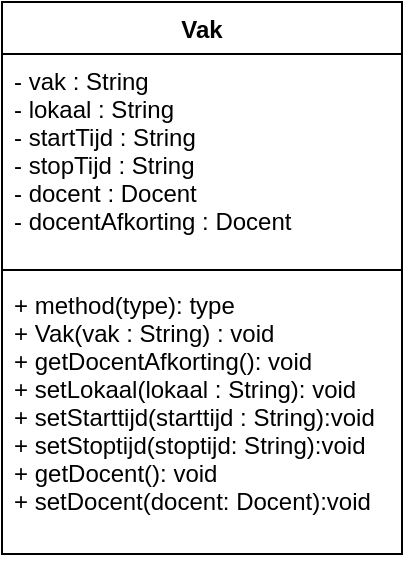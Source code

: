 <mxfile version="15.8.7" type="device"><diagram id="2RMVsTrKTENj-feokOjc" name="Page-1"><mxGraphModel dx="319" dy="606" grid="1" gridSize="10" guides="1" tooltips="1" connect="1" arrows="1" fold="1" page="1" pageScale="1" pageWidth="850" pageHeight="1100" math="0" shadow="0"><root><mxCell id="0"/><mxCell id="1" parent="0"/><mxCell id="nWHDYWys7COyzKh4862f-1" value="Vak" style="swimlane;fontStyle=1;align=center;verticalAlign=top;childLayout=stackLayout;horizontal=1;startSize=26;horizontalStack=0;resizeParent=1;resizeParentMax=0;resizeLast=0;collapsible=1;marginBottom=0;" vertex="1" parent="1"><mxGeometry x="340" y="400" width="200" height="276" as="geometry"/></mxCell><mxCell id="nWHDYWys7COyzKh4862f-2" value="- vak : String&#10;- lokaal : String&#10;- startTijd : String&#10;- stopTijd : String&#10;- docent : Docent&#10;- docentAfkorting : Docent" style="text;strokeColor=none;fillColor=none;align=left;verticalAlign=top;spacingLeft=4;spacingRight=4;overflow=hidden;rotatable=0;points=[[0,0.5],[1,0.5]];portConstraint=eastwest;" vertex="1" parent="nWHDYWys7COyzKh4862f-1"><mxGeometry y="26" width="200" height="104" as="geometry"/></mxCell><mxCell id="nWHDYWys7COyzKh4862f-3" value="" style="line;strokeWidth=1;fillColor=none;align=left;verticalAlign=middle;spacingTop=-1;spacingLeft=3;spacingRight=3;rotatable=0;labelPosition=right;points=[];portConstraint=eastwest;" vertex="1" parent="nWHDYWys7COyzKh4862f-1"><mxGeometry y="130" width="200" height="8" as="geometry"/></mxCell><mxCell id="nWHDYWys7COyzKh4862f-4" value="+ method(type): type&#10;+ Vak(vak : String) : void&#10;+ getDocentAfkorting(): void&#10;+ setLokaal(lokaal : String): void&#10;+ setStarttijd(starttijd : String):void&#10;+ setStoptijd(stoptijd: String):void&#10;+ getDocent(): void&#10;+ setDocent(docent: Docent):void" style="text;strokeColor=none;fillColor=none;align=left;verticalAlign=top;spacingLeft=4;spacingRight=4;overflow=hidden;rotatable=0;points=[[0,0.5],[1,0.5]];portConstraint=eastwest;" vertex="1" parent="nWHDYWys7COyzKh4862f-1"><mxGeometry y="138" width="200" height="138" as="geometry"/></mxCell></root></mxGraphModel></diagram></mxfile>